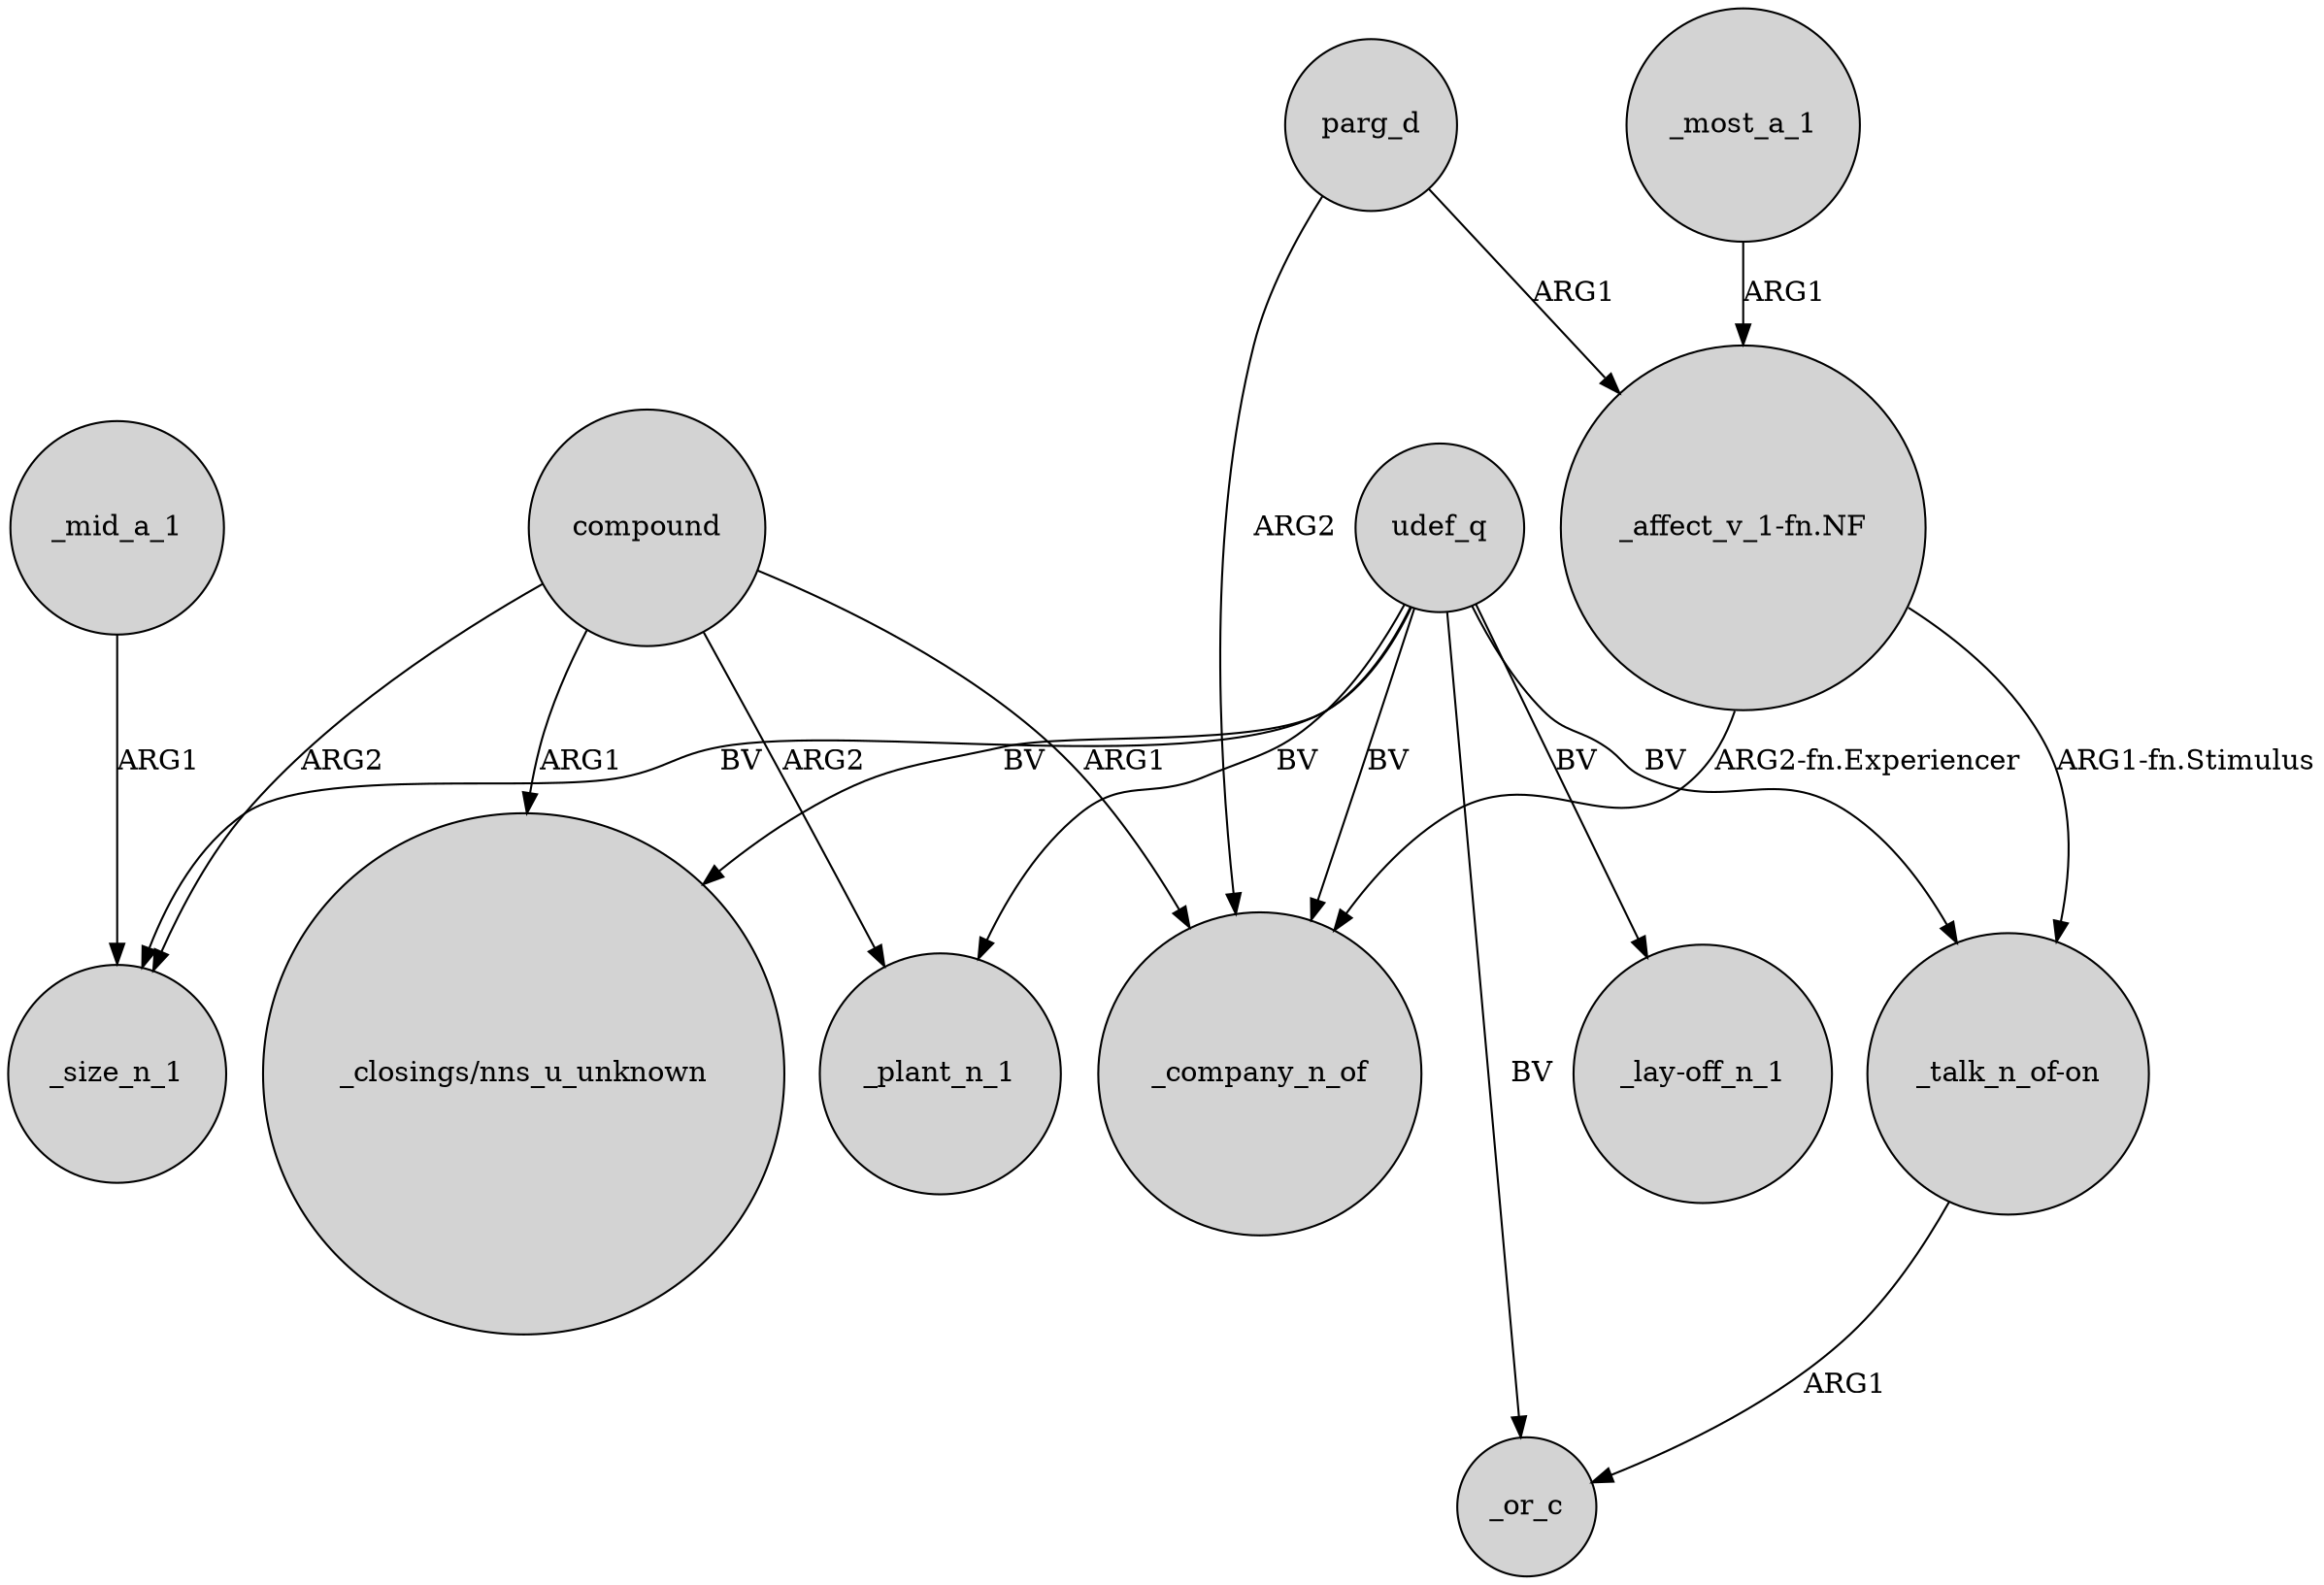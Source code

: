 digraph {
	node [shape=circle style=filled]
	udef_q -> "_closings/nns_u_unknown" [label=BV]
	compound -> "_closings/nns_u_unknown" [label=ARG1]
	parg_d -> "_affect_v_1-fn.NF" [label=ARG1]
	_most_a_1 -> "_affect_v_1-fn.NF" [label=ARG1]
	udef_q -> "_talk_n_of-on" [label=BV]
	compound -> _size_n_1 [label=ARG2]
	"_talk_n_of-on" -> _or_c [label=ARG1]
	"_affect_v_1-fn.NF" -> "_talk_n_of-on" [label="ARG1-fn.Stimulus"]
	udef_q -> _company_n_of [label=BV]
	"_affect_v_1-fn.NF" -> _company_n_of [label="ARG2-fn.Experiencer"]
	parg_d -> _company_n_of [label=ARG2]
	udef_q -> _or_c [label=BV]
	compound -> _plant_n_1 [label=ARG2]
	udef_q -> _plant_n_1 [label=BV]
	udef_q -> _size_n_1 [label=BV]
	udef_q -> "_lay-off_n_1" [label=BV]
	compound -> _company_n_of [label=ARG1]
	_mid_a_1 -> _size_n_1 [label=ARG1]
}
